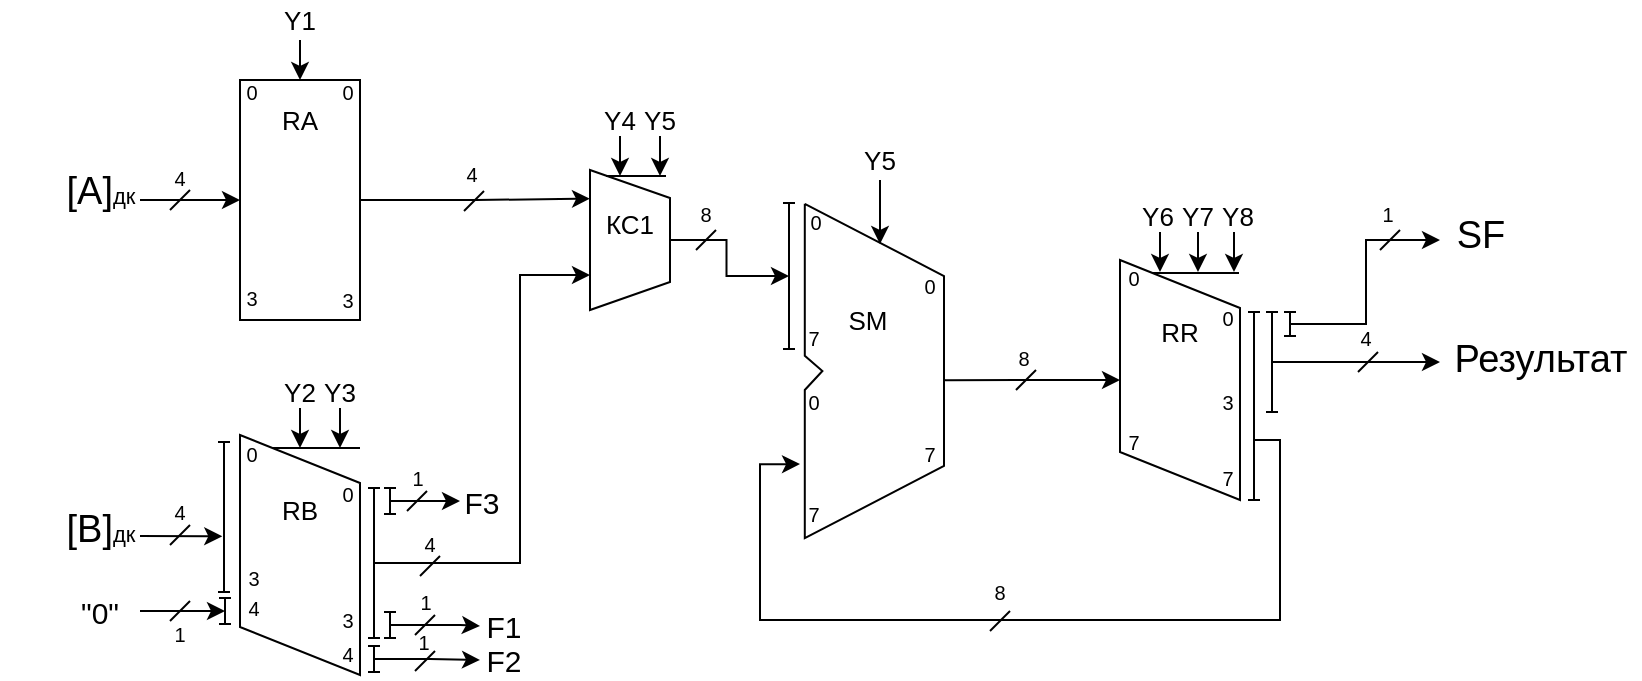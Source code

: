 <mxfile version="12.3.2" type="device" pages="1"><diagram id="UDKq7_Os_IAYumSqIr6m" name="Page-1"><mxGraphModel dx="1773" dy="627" grid="1" gridSize="10" guides="1" tooltips="1" connect="1" arrows="1" fold="1" page="1" pageScale="1" pageWidth="827" pageHeight="1169" math="0" shadow="0"><root><mxCell id="0"/><mxCell id="1" parent="0"/><mxCell id="Xvsq2ifQtPPrCGwNNeNJ-25" style="edgeStyle=orthogonalEdgeStyle;rounded=0;orthogonalLoop=1;jettySize=auto;html=1;exitX=0.5;exitY=0;exitDx=0;exitDy=0;entryX=0.204;entryY=0.971;entryDx=0;entryDy=0;entryPerimeter=0;" parent="1" edge="1"><mxGeometry relative="1" as="geometry"><mxPoint x="160" y="260" as="sourcePoint"/><mxPoint x="275" y="259.333" as="targetPoint"/><Array as="points"><mxPoint x="218" y="260"/><mxPoint x="218" y="259"/></Array></mxGeometry></mxCell><mxCell id="Xvsq2ifQtPPrCGwNNeNJ-16" style="edgeStyle=orthogonalEdgeStyle;rounded=0;orthogonalLoop=1;jettySize=auto;html=1;entryX=0.5;entryY=1;entryDx=0;entryDy=0;exitX=0.896;exitY=0.474;exitDx=0;exitDy=0;exitPerimeter=0;" parent="1" source="Xvsq2ifQtPPrCGwNNeNJ-5" target="Xvsq2ifQtPPrCGwNNeNJ-8" edge="1"><mxGeometry relative="1" as="geometry"><Array as="points"><mxPoint x="453" y="350"/></Array></mxGeometry></mxCell><mxCell id="Xvsq2ifQtPPrCGwNNeNJ-5" value="" style="shape=stencil(pZLLDsIgEEW/hj1laLRLg/ofTYpCRGgo9fH38kgTsdFISFgwczlzCVwEbBL9yBHBk7Pmwu9ycALBHhEiteBWOr9DcEB458+EBexkLD9bM+shExZ57MOElbDIV3MLdo9kAmE8wc9UNbE6/qCV1G90hzOc4Dp+U8rnt992VXhb6t7QjKdtlT0tffx/vw6Y738JhQ+TVCpF75OO3CprsZsyGxsv);fillColor=none;" parent="1" vertex="1"><mxGeometry x="380" y="260" width="80" height="190" as="geometry"/></mxCell><mxCell id="Xvsq2ifQtPPrCGwNNeNJ-6" value="" style="shape=parallelogram;perimeter=parallelogramPerimeter;whiteSpace=wrap;html=1;fillColor=none;rotation=90;" parent="1" vertex="1"><mxGeometry x="70" y="407.5" width="120" height="60" as="geometry"/></mxCell><mxCell id="Xvsq2ifQtPPrCGwNNeNJ-7" value="" style="rounded=0;whiteSpace=wrap;html=1;fillColor=none;rotation=90;" parent="1" vertex="1"><mxGeometry x="70" y="230" width="120" height="60" as="geometry"/></mxCell><mxCell id="Xvsq2ifQtPPrCGwNNeNJ-15" style="edgeStyle=orthogonalEdgeStyle;rounded=0;orthogonalLoop=1;jettySize=auto;html=1;exitX=0.369;exitY=0.5;exitDx=0;exitDy=0;entryX=0;entryY=0.695;entryDx=0;entryDy=0;entryPerimeter=0;exitPerimeter=0;" parent="1" source="Xvsq2ifQtPPrCGwNNeNJ-30" target="Xvsq2ifQtPPrCGwNNeNJ-5" edge="1"><mxGeometry relative="1" as="geometry"><Array as="points"><mxPoint x="607" y="380"/><mxPoint x="620" y="380"/><mxPoint x="620" y="470"/><mxPoint x="360" y="470"/><mxPoint x="360" y="392"/></Array></mxGeometry></mxCell><mxCell id="Xvsq2ifQtPPrCGwNNeNJ-8" value="" style="shape=parallelogram;perimeter=parallelogramPerimeter;whiteSpace=wrap;html=1;fillColor=none;rotation=90;" parent="1" vertex="1"><mxGeometry x="510" y="320" width="120" height="60" as="geometry"/></mxCell><mxCell id="Xvsq2ifQtPPrCGwNNeNJ-28" style="edgeStyle=orthogonalEdgeStyle;rounded=0;orthogonalLoop=1;jettySize=auto;html=1;exitX=0.5;exitY=0;exitDx=0;exitDy=0;entryX=0.5;entryY=0.5;entryDx=0;entryDy=0;entryPerimeter=0;" parent="1" source="Xvsq2ifQtPPrCGwNNeNJ-9" target="Xvsq2ifQtPPrCGwNNeNJ-26" edge="1"><mxGeometry relative="1" as="geometry"><Array as="points"/></mxGeometry></mxCell><mxCell id="Xvsq2ifQtPPrCGwNNeNJ-9" value="" style="shape=trapezoid;perimeter=trapezoidPerimeter;whiteSpace=wrap;html=1;fillColor=none;rotation=90;" parent="1" vertex="1"><mxGeometry x="260" y="260" width="70" height="40" as="geometry"/></mxCell><mxCell id="Xvsq2ifQtPPrCGwNNeNJ-13" value="" style="endArrow=classic;html=1;entryX=0.5;entryY=1;entryDx=0;entryDy=0;" parent="1" target="Xvsq2ifQtPPrCGwNNeNJ-7" edge="1"><mxGeometry width="50" height="50" relative="1" as="geometry"><mxPoint x="50" y="260" as="sourcePoint"/><mxPoint x="150" y="520" as="targetPoint"/><Array as="points"/></mxGeometry></mxCell><mxCell id="Xvsq2ifQtPPrCGwNNeNJ-14" value="" style="endArrow=classic;html=1;entryX=0.629;entryY=0.81;entryDx=0;entryDy=0;entryPerimeter=0;" parent="1" edge="1"><mxGeometry width="50" height="50" relative="1" as="geometry"><mxPoint x="50" y="428" as="sourcePoint"/><mxPoint x="91.14" y="428.175" as="targetPoint"/><Array as="points"/></mxGeometry></mxCell><mxCell id="Xvsq2ifQtPPrCGwNNeNJ-23" style="edgeStyle=orthogonalEdgeStyle;rounded=0;orthogonalLoop=1;jettySize=auto;html=1;exitX=0.5;exitY=0.5;exitDx=0;exitDy=0;exitPerimeter=0;entryX=0.75;entryY=1;entryDx=0;entryDy=0;" parent="1" source="Xvsq2ifQtPPrCGwNNeNJ-17" target="Xvsq2ifQtPPrCGwNNeNJ-9" edge="1"><mxGeometry relative="1" as="geometry"><mxPoint x="230.0" y="441.519" as="targetPoint"/><Array as="points"><mxPoint x="240" y="442"/><mxPoint x="240" y="298"/></Array></mxGeometry></mxCell><mxCell id="Xvsq2ifQtPPrCGwNNeNJ-17" value="" style="shape=crossbar;whiteSpace=wrap;html=1;rounded=1;fillColor=none;rotation=90;" parent="1" vertex="1"><mxGeometry x="129.5" y="438.5" width="75" height="6" as="geometry"/></mxCell><mxCell id="Xvsq2ifQtPPrCGwNNeNJ-21" style="edgeStyle=orthogonalEdgeStyle;rounded=0;orthogonalLoop=1;jettySize=auto;html=1;exitX=0.5;exitY=0.5;exitDx=0;exitDy=0;exitPerimeter=0;" parent="1" source="Xvsq2ifQtPPrCGwNNeNJ-18" edge="1"><mxGeometry relative="1" as="geometry"><mxPoint x="220" y="490" as="targetPoint"/><Array as="points"><mxPoint x="195" y="490"/></Array></mxGeometry></mxCell><mxCell id="Xvsq2ifQtPPrCGwNNeNJ-18" value="" style="shape=crossbar;whiteSpace=wrap;html=1;rounded=1;fillColor=none;rotation=90;" parent="1" vertex="1"><mxGeometry x="160.5" y="486.5" width="13" height="6" as="geometry"/></mxCell><mxCell id="Xvsq2ifQtPPrCGwNNeNJ-22" style="edgeStyle=orthogonalEdgeStyle;rounded=0;orthogonalLoop=1;jettySize=auto;html=1;exitX=0.5;exitY=0.5;exitDx=0;exitDy=0;exitPerimeter=0;" parent="1" source="Xvsq2ifQtPPrCGwNNeNJ-19" edge="1"><mxGeometry relative="1" as="geometry"><mxPoint x="220" y="473" as="targetPoint"/><Array as="points"><mxPoint x="210" y="473"/><mxPoint x="210" y="473"/></Array></mxGeometry></mxCell><mxCell id="Xvsq2ifQtPPrCGwNNeNJ-19" value="" style="shape=crossbar;whiteSpace=wrap;html=1;rounded=1;fillColor=none;rotation=90;" parent="1" vertex="1"><mxGeometry x="168.5" y="469.5" width="13" height="6" as="geometry"/></mxCell><mxCell id="Xvsq2ifQtPPrCGwNNeNJ-24" style="edgeStyle=orthogonalEdgeStyle;rounded=0;orthogonalLoop=1;jettySize=auto;html=1;exitX=0.5;exitY=0.5;exitDx=0;exitDy=0;exitPerimeter=0;" parent="1" source="Xvsq2ifQtPPrCGwNNeNJ-20" edge="1"><mxGeometry relative="1" as="geometry"><mxPoint x="210" y="410.5" as="targetPoint"/></mxGeometry></mxCell><mxCell id="Xvsq2ifQtPPrCGwNNeNJ-20" value="" style="shape=crossbar;whiteSpace=wrap;html=1;rounded=1;fillColor=none;rotation=90;" parent="1" vertex="1"><mxGeometry x="168.5" y="407.5" width="13" height="6" as="geometry"/></mxCell><mxCell id="Xvsq2ifQtPPrCGwNNeNJ-26" value="" style="shape=crossbar;whiteSpace=wrap;html=1;rounded=1;fillColor=none;rotation=90;" parent="1" vertex="1"><mxGeometry x="338" y="295" width="73" height="6" as="geometry"/></mxCell><mxCell id="Xvsq2ifQtPPrCGwNNeNJ-30" value="" style="shape=crossbar;whiteSpace=wrap;html=1;rounded=1;fillColor=none;rotation=90;" parent="1" vertex="1"><mxGeometry x="560" y="360" width="94" height="6" as="geometry"/></mxCell><mxCell id="Xvsq2ifQtPPrCGwNNeNJ-33" style="edgeStyle=orthogonalEdgeStyle;rounded=0;orthogonalLoop=1;jettySize=auto;html=1;exitX=0.5;exitY=0.5;exitDx=0;exitDy=0;exitPerimeter=0;" parent="1" source="Xvsq2ifQtPPrCGwNNeNJ-31" edge="1"><mxGeometry relative="1" as="geometry"><mxPoint x="700" y="341" as="targetPoint"/></mxGeometry></mxCell><mxCell id="Xvsq2ifQtPPrCGwNNeNJ-31" value="" style="shape=crossbar;whiteSpace=wrap;html=1;rounded=1;fillColor=none;rotation=90;" parent="1" vertex="1"><mxGeometry x="591" y="338" width="50" height="6" as="geometry"/></mxCell><mxCell id="Xvsq2ifQtPPrCGwNNeNJ-34" style="edgeStyle=orthogonalEdgeStyle;rounded=0;orthogonalLoop=1;jettySize=auto;html=1;exitX=0.5;exitY=0.5;exitDx=0;exitDy=0;exitPerimeter=0;" parent="1" source="Xvsq2ifQtPPrCGwNNeNJ-32" edge="1"><mxGeometry relative="1" as="geometry"><mxPoint x="700" y="280" as="targetPoint"/><Array as="points"><mxPoint x="663" y="322"/><mxPoint x="663" y="280"/><mxPoint x="700" y="280"/></Array></mxGeometry></mxCell><mxCell id="Xvsq2ifQtPPrCGwNNeNJ-32" value="" style="shape=crossbar;whiteSpace=wrap;html=1;rounded=1;fillColor=none;rotation=90;" parent="1" vertex="1"><mxGeometry x="619" y="319" width="12" height="6" as="geometry"/></mxCell><mxCell id="Xvsq2ifQtPPrCGwNNeNJ-35" value="" style="endArrow=none;html=1;" parent="1" edge="1"><mxGeometry width="50" height="50" relative="1" as="geometry"><mxPoint x="116.5" y="384" as="sourcePoint"/><mxPoint x="160" y="384" as="targetPoint"/></mxGeometry></mxCell><mxCell id="Xvsq2ifQtPPrCGwNNeNJ-36" value="" style="endArrow=none;html=1;" parent="1" edge="1"><mxGeometry width="50" height="50" relative="1" as="geometry"><mxPoint x="283" y="248" as="sourcePoint"/><mxPoint x="313" y="248" as="targetPoint"/></mxGeometry></mxCell><mxCell id="Xvsq2ifQtPPrCGwNNeNJ-37" value="" style="endArrow=none;html=1;" parent="1" edge="1"><mxGeometry width="50" height="50" relative="1" as="geometry"><mxPoint x="556" y="296.5" as="sourcePoint"/><mxPoint x="599.5" y="296.5" as="targetPoint"/></mxGeometry></mxCell><mxCell id="Xvsq2ifQtPPrCGwNNeNJ-39" value="" style="endArrow=classic;html=1;entryX=0;entryY=0.5;entryDx=0;entryDy=0;" parent="1" target="Xvsq2ifQtPPrCGwNNeNJ-7" edge="1"><mxGeometry width="50" height="50" relative="1" as="geometry"><mxPoint x="130" y="180" as="sourcePoint"/><mxPoint x="160" y="130" as="targetPoint"/></mxGeometry></mxCell><mxCell id="Xvsq2ifQtPPrCGwNNeNJ-40" value="" style="endArrow=classic;html=1;entryX=0;entryY=0.5;entryDx=0;entryDy=0;" parent="1" edge="1"><mxGeometry width="50" height="50" relative="1" as="geometry"><mxPoint x="290" y="228" as="sourcePoint"/><mxPoint x="290" y="248" as="targetPoint"/></mxGeometry></mxCell><mxCell id="Xvsq2ifQtPPrCGwNNeNJ-41" value="" style="endArrow=classic;html=1;entryX=0;entryY=0.5;entryDx=0;entryDy=0;" parent="1" edge="1"><mxGeometry width="50" height="50" relative="1" as="geometry"><mxPoint x="310" y="228" as="sourcePoint"/><mxPoint x="310" y="248" as="targetPoint"/></mxGeometry></mxCell><mxCell id="Xvsq2ifQtPPrCGwNNeNJ-42" value="" style="endArrow=classic;html=1;entryX=0;entryY=0.5;entryDx=0;entryDy=0;" parent="1" edge="1"><mxGeometry width="50" height="50" relative="1" as="geometry"><mxPoint x="420" y="250" as="sourcePoint"/><mxPoint x="420" y="282" as="targetPoint"/></mxGeometry></mxCell><mxCell id="Xvsq2ifQtPPrCGwNNeNJ-43" value="" style="endArrow=classic;html=1;entryX=0;entryY=0.5;entryDx=0;entryDy=0;" parent="1" edge="1"><mxGeometry width="50" height="50" relative="1" as="geometry"><mxPoint x="579" y="276" as="sourcePoint"/><mxPoint x="579" y="296" as="targetPoint"/></mxGeometry></mxCell><mxCell id="Xvsq2ifQtPPrCGwNNeNJ-44" value="" style="endArrow=classic;html=1;entryX=0;entryY=0.5;entryDx=0;entryDy=0;" parent="1" edge="1"><mxGeometry width="50" height="50" relative="1" as="geometry"><mxPoint x="597" y="276" as="sourcePoint"/><mxPoint x="597" y="296" as="targetPoint"/></mxGeometry></mxCell><mxCell id="Xvsq2ifQtPPrCGwNNeNJ-45" value="" style="endArrow=classic;html=1;entryX=0;entryY=0.5;entryDx=0;entryDy=0;" parent="1" edge="1"><mxGeometry width="50" height="50" relative="1" as="geometry"><mxPoint x="560" y="276" as="sourcePoint"/><mxPoint x="560" y="296" as="targetPoint"/></mxGeometry></mxCell><mxCell id="Xvsq2ifQtPPrCGwNNeNJ-48" value="" style="endArrow=classic;html=1;entryX=0;entryY=0.5;entryDx=0;entryDy=0;" parent="1" edge="1"><mxGeometry width="50" height="50" relative="1" as="geometry"><mxPoint x="130" y="364" as="sourcePoint"/><mxPoint x="130" y="384" as="targetPoint"/></mxGeometry></mxCell><mxCell id="Xvsq2ifQtPPrCGwNNeNJ-49" value="" style="endArrow=classic;html=1;entryX=0;entryY=0.5;entryDx=0;entryDy=0;" parent="1" edge="1"><mxGeometry width="50" height="50" relative="1" as="geometry"><mxPoint x="150" y="364" as="sourcePoint"/><mxPoint x="150" y="384" as="targetPoint"/></mxGeometry></mxCell><mxCell id="Xvsq2ifQtPPrCGwNNeNJ-50" value="" style="shape=crossbar;whiteSpace=wrap;html=1;rounded=1;fillColor=none;rotation=90;" parent="1" vertex="1"><mxGeometry x="86" y="462.5" width="13" height="6" as="geometry"/></mxCell><mxCell id="Xvsq2ifQtPPrCGwNNeNJ-51" value="" style="endArrow=classic;html=1;entryX=0.5;entryY=1;entryDx=0;entryDy=0;exitX=1;exitY=0.5;exitDx=0;exitDy=0;" parent="1" source="Xvsq2ifQtPPrCGwNNeNJ-54" edge="1"><mxGeometry width="50" height="50" relative="1" as="geometry"><mxPoint x="50" y="466" as="sourcePoint"/><mxPoint x="92.5" y="465.5" as="targetPoint"/><Array as="points"/></mxGeometry></mxCell><mxCell id="Xvsq2ifQtPPrCGwNNeNJ-52" value="[A]&lt;span style=&quot;font-size: 11px&quot;&gt;дк&lt;/span&gt;" style="text;strokeColor=none;fillColor=none;html=1;fontSize=19;fontStyle=0;verticalAlign=middle;align=center;" parent="1" vertex="1"><mxGeometry x="-20" y="236" width="100" height="40" as="geometry"/></mxCell><mxCell id="Xvsq2ifQtPPrCGwNNeNJ-53" value="[B]&lt;span style=&quot;font-size: 11px&quot;&gt;дк&lt;/span&gt;" style="text;strokeColor=none;fillColor=none;html=1;fontSize=19;fontStyle=0;verticalAlign=middle;align=center;" parent="1" vertex="1"><mxGeometry x="-20" y="404.5" width="100" height="40" as="geometry"/></mxCell><mxCell id="Xvsq2ifQtPPrCGwNNeNJ-54" value="&quot;0&quot;" style="text;html=1;strokeColor=none;fillColor=none;align=center;verticalAlign=middle;whiteSpace=wrap;rounded=0;fontSize=15;" parent="1" vertex="1"><mxGeometry x="10" y="455.5" width="40" height="20" as="geometry"/></mxCell><mxCell id="Xvsq2ifQtPPrCGwNNeNJ-55" value="F1" style="text;html=1;strokeColor=none;fillColor=none;align=center;verticalAlign=middle;whiteSpace=wrap;rounded=0;fontSize=15;" parent="1" vertex="1"><mxGeometry x="212" y="462.5" width="40" height="20" as="geometry"/></mxCell><mxCell id="Xvsq2ifQtPPrCGwNNeNJ-56" value="F2" style="text;html=1;strokeColor=none;fillColor=none;align=center;verticalAlign=middle;whiteSpace=wrap;rounded=0;fontSize=15;" parent="1" vertex="1"><mxGeometry x="212" y="479.5" width="40" height="20" as="geometry"/></mxCell><mxCell id="Xvsq2ifQtPPrCGwNNeNJ-57" value="F3" style="text;html=1;strokeColor=none;fillColor=none;align=center;verticalAlign=middle;whiteSpace=wrap;rounded=0;fontSize=15;" parent="1" vertex="1"><mxGeometry x="201" y="400.5" width="40" height="20" as="geometry"/></mxCell><mxCell id="Xvsq2ifQtPPrCGwNNeNJ-58" value="Y1" style="text;html=1;strokeColor=none;fillColor=none;align=center;verticalAlign=middle;whiteSpace=wrap;rounded=0;fontSize=13;" parent="1" vertex="1"><mxGeometry x="110" y="160" width="40" height="20" as="geometry"/></mxCell><mxCell id="Xvsq2ifQtPPrCGwNNeNJ-59" value="Y2" style="text;html=1;strokeColor=none;fillColor=none;align=center;verticalAlign=middle;whiteSpace=wrap;rounded=0;fontSize=13;" parent="1" vertex="1"><mxGeometry x="109.5" y="346" width="40" height="20" as="geometry"/></mxCell><mxCell id="Xvsq2ifQtPPrCGwNNeNJ-60" value="Y3" style="text;html=1;strokeColor=none;fillColor=none;align=center;verticalAlign=middle;whiteSpace=wrap;rounded=0;fontSize=13;" parent="1" vertex="1"><mxGeometry x="130" y="346" width="40" height="20" as="geometry"/></mxCell><mxCell id="Xvsq2ifQtPPrCGwNNeNJ-61" value="Y4" style="text;html=1;strokeColor=none;fillColor=none;align=center;verticalAlign=middle;whiteSpace=wrap;rounded=0;fontSize=13;" parent="1" vertex="1"><mxGeometry x="270" y="210" width="40" height="20" as="geometry"/></mxCell><mxCell id="Xvsq2ifQtPPrCGwNNeNJ-62" value="Y5" style="text;html=1;strokeColor=none;fillColor=none;align=center;verticalAlign=middle;whiteSpace=wrap;rounded=0;fontSize=13;" parent="1" vertex="1"><mxGeometry x="290" y="210" width="40" height="20" as="geometry"/></mxCell><mxCell id="Xvsq2ifQtPPrCGwNNeNJ-63" value="Y5" style="text;html=1;strokeColor=none;fillColor=none;align=center;verticalAlign=middle;whiteSpace=wrap;rounded=0;fontSize=13;" parent="1" vertex="1"><mxGeometry x="400" y="230" width="40" height="20" as="geometry"/></mxCell><mxCell id="Xvsq2ifQtPPrCGwNNeNJ-64" value="Y6" style="text;html=1;strokeColor=none;fillColor=none;align=center;verticalAlign=middle;whiteSpace=wrap;rounded=0;fontSize=13;" parent="1" vertex="1"><mxGeometry x="539" y="258" width="40" height="20" as="geometry"/></mxCell><mxCell id="Xvsq2ifQtPPrCGwNNeNJ-65" value="Y7" style="text;html=1;strokeColor=none;fillColor=none;align=center;verticalAlign=middle;whiteSpace=wrap;rounded=0;fontSize=13;" parent="1" vertex="1"><mxGeometry x="559" y="258" width="40" height="20" as="geometry"/></mxCell><mxCell id="Xvsq2ifQtPPrCGwNNeNJ-66" value="Y8" style="text;html=1;strokeColor=none;fillColor=none;align=center;verticalAlign=middle;whiteSpace=wrap;rounded=0;fontSize=13;" parent="1" vertex="1"><mxGeometry x="579" y="258" width="40" height="20" as="geometry"/></mxCell><mxCell id="Xvsq2ifQtPPrCGwNNeNJ-67" value="" style="endArrow=none;html=1;fontSize=13;" parent="1" edge="1"><mxGeometry width="50" height="50" relative="1" as="geometry"><mxPoint x="475" y="475.5" as="sourcePoint"/><mxPoint x="485" y="465.5" as="targetPoint"/></mxGeometry></mxCell><mxCell id="Xvsq2ifQtPPrCGwNNeNJ-68" value="" style="endArrow=none;html=1;fontSize=13;" parent="1" edge="1"><mxGeometry width="50" height="50" relative="1" as="geometry"><mxPoint x="488" y="355" as="sourcePoint"/><mxPoint x="498" y="345" as="targetPoint"/></mxGeometry></mxCell><mxCell id="Xvsq2ifQtPPrCGwNNeNJ-69" value="" style="endArrow=none;html=1;fontSize=13;" parent="1" edge="1"><mxGeometry width="50" height="50" relative="1" as="geometry"><mxPoint x="190" y="448" as="sourcePoint"/><mxPoint x="200" y="438" as="targetPoint"/></mxGeometry></mxCell><mxCell id="Xvsq2ifQtPPrCGwNNeNJ-70" value="" style="endArrow=none;html=1;fontSize=13;" parent="1" edge="1"><mxGeometry width="50" height="50" relative="1" as="geometry"><mxPoint x="183.5" y="415.5" as="sourcePoint"/><mxPoint x="193.5" y="405.5" as="targetPoint"/></mxGeometry></mxCell><mxCell id="Xvsq2ifQtPPrCGwNNeNJ-71" value="" style="endArrow=none;html=1;fontSize=13;" parent="1" edge="1"><mxGeometry width="50" height="50" relative="1" as="geometry"><mxPoint x="187.5" y="477.5" as="sourcePoint"/><mxPoint x="197.5" y="467.5" as="targetPoint"/></mxGeometry></mxCell><mxCell id="Xvsq2ifQtPPrCGwNNeNJ-72" value="" style="endArrow=none;html=1;fontSize=13;" parent="1" edge="1"><mxGeometry width="50" height="50" relative="1" as="geometry"><mxPoint x="187.5" y="495.5" as="sourcePoint"/><mxPoint x="197.5" y="485.5" as="targetPoint"/></mxGeometry></mxCell><mxCell id="Xvsq2ifQtPPrCGwNNeNJ-73" value="" style="endArrow=none;html=1;fontSize=13;" parent="1" edge="1"><mxGeometry width="50" height="50" relative="1" as="geometry"><mxPoint x="212" y="265.5" as="sourcePoint"/><mxPoint x="222" y="255.5" as="targetPoint"/></mxGeometry></mxCell><mxCell id="Xvsq2ifQtPPrCGwNNeNJ-75" value="" style="endArrow=none;html=1;fontSize=13;" parent="1" edge="1"><mxGeometry width="50" height="50" relative="1" as="geometry"><mxPoint x="328" y="285" as="sourcePoint"/><mxPoint x="338" y="275" as="targetPoint"/></mxGeometry></mxCell><mxCell id="Xvsq2ifQtPPrCGwNNeNJ-76" value="" style="endArrow=none;html=1;fontSize=13;" parent="1" edge="1"><mxGeometry width="50" height="50" relative="1" as="geometry"><mxPoint x="670" y="285" as="sourcePoint"/><mxPoint x="680" y="275" as="targetPoint"/></mxGeometry></mxCell><mxCell id="Xvsq2ifQtPPrCGwNNeNJ-77" value="" style="endArrow=none;html=1;fontSize=13;" parent="1" edge="1"><mxGeometry width="50" height="50" relative="1" as="geometry"><mxPoint x="659" y="346" as="sourcePoint"/><mxPoint x="669" y="336" as="targetPoint"/></mxGeometry></mxCell><mxCell id="Xvsq2ifQtPPrCGwNNeNJ-78" value="" style="endArrow=none;html=1;fontSize=13;" parent="1" edge="1"><mxGeometry width="50" height="50" relative="1" as="geometry"><mxPoint x="65" y="432.5" as="sourcePoint"/><mxPoint x="75" y="422.5" as="targetPoint"/></mxGeometry></mxCell><mxCell id="Xvsq2ifQtPPrCGwNNeNJ-79" value="" style="endArrow=none;html=1;fontSize=13;" parent="1" edge="1"><mxGeometry width="50" height="50" relative="1" as="geometry"><mxPoint x="65" y="470.5" as="sourcePoint"/><mxPoint x="75" y="460.5" as="targetPoint"/></mxGeometry></mxCell><mxCell id="Xvsq2ifQtPPrCGwNNeNJ-80" value="" style="endArrow=none;html=1;fontSize=13;" parent="1" edge="1"><mxGeometry width="50" height="50" relative="1" as="geometry"><mxPoint x="65" y="265" as="sourcePoint"/><mxPoint x="75" y="255" as="targetPoint"/></mxGeometry></mxCell><mxCell id="Xvsq2ifQtPPrCGwNNeNJ-82" value="Результат" style="text;strokeColor=none;fillColor=none;html=1;fontSize=19;fontStyle=0;verticalAlign=middle;align=center;" parent="1" vertex="1"><mxGeometry x="700" y="320" width="100" height="40" as="geometry"/></mxCell><mxCell id="Xvsq2ifQtPPrCGwNNeNJ-83" value="SF" style="text;strokeColor=none;fillColor=none;html=1;fontSize=19;fontStyle=0;verticalAlign=middle;align=center;" parent="1" vertex="1"><mxGeometry x="670" y="258" width="100" height="40" as="geometry"/></mxCell><mxCell id="Xvsq2ifQtPPrCGwNNeNJ-84" value="RB" style="text;html=1;strokeColor=none;fillColor=none;align=center;verticalAlign=middle;whiteSpace=wrap;rounded=0;fontSize=13;" parent="1" vertex="1"><mxGeometry x="110" y="404.5" width="40" height="20" as="geometry"/></mxCell><mxCell id="Xvsq2ifQtPPrCGwNNeNJ-85" value="RA" style="text;html=1;strokeColor=none;fillColor=none;align=center;verticalAlign=middle;whiteSpace=wrap;rounded=0;fontSize=13;" parent="1" vertex="1"><mxGeometry x="109.5" y="210" width="40" height="20" as="geometry"/></mxCell><mxCell id="Xvsq2ifQtPPrCGwNNeNJ-86" value="КС1" style="text;html=1;strokeColor=none;fillColor=none;align=center;verticalAlign=middle;whiteSpace=wrap;rounded=0;fontSize=13;" parent="1" vertex="1"><mxGeometry x="275" y="262" width="40" height="20" as="geometry"/></mxCell><mxCell id="Xvsq2ifQtPPrCGwNNeNJ-87" value="SM" style="text;html=1;strokeColor=none;fillColor=none;align=center;verticalAlign=middle;whiteSpace=wrap;rounded=0;fontSize=13;" parent="1" vertex="1"><mxGeometry x="393.5" y="310" width="40" height="20" as="geometry"/></mxCell><mxCell id="Xvsq2ifQtPPrCGwNNeNJ-88" value="RR" style="text;html=1;strokeColor=none;fillColor=none;align=center;verticalAlign=middle;whiteSpace=wrap;rounded=0;fontSize=13;" parent="1" vertex="1"><mxGeometry x="550" y="316" width="40" height="20" as="geometry"/></mxCell><mxCell id="Xvsq2ifQtPPrCGwNNeNJ-89" value="&lt;font style=&quot;font-size: 10px&quot;&gt;0&lt;/font&gt;" style="text;html=1;strokeColor=none;fillColor=none;align=center;verticalAlign=middle;whiteSpace=wrap;rounded=0;fontSize=13;" parent="1" vertex="1"><mxGeometry x="86" y="195" width="40" height="20" as="geometry"/></mxCell><mxCell id="Xvsq2ifQtPPrCGwNNeNJ-90" value="&lt;font style=&quot;font-size: 10px&quot;&gt;3&lt;/font&gt;" style="text;html=1;strokeColor=none;fillColor=none;align=center;verticalAlign=middle;whiteSpace=wrap;rounded=0;fontSize=13;" parent="1" vertex="1"><mxGeometry x="86" y="298" width="40" height="20" as="geometry"/></mxCell><mxCell id="Xvsq2ifQtPPrCGwNNeNJ-91" value="&lt;font style=&quot;font-size: 10px&quot;&gt;3&lt;/font&gt;" style="text;html=1;strokeColor=none;fillColor=none;align=center;verticalAlign=middle;whiteSpace=wrap;rounded=0;fontSize=13;" parent="1" vertex="1"><mxGeometry x="134" y="299" width="40" height="20" as="geometry"/></mxCell><mxCell id="Xvsq2ifQtPPrCGwNNeNJ-92" value="&lt;font style=&quot;font-size: 10px&quot;&gt;0&lt;/font&gt;" style="text;html=1;strokeColor=none;fillColor=none;align=center;verticalAlign=middle;whiteSpace=wrap;rounded=0;fontSize=13;" parent="1" vertex="1"><mxGeometry x="133.5" y="195" width="40" height="20" as="geometry"/></mxCell><mxCell id="Xvsq2ifQtPPrCGwNNeNJ-93" value="&lt;font style=&quot;font-size: 10px&quot;&gt;0&lt;/font&gt;" style="text;html=1;strokeColor=none;fillColor=none;align=center;verticalAlign=middle;whiteSpace=wrap;rounded=0;fontSize=13;" parent="1" vertex="1"><mxGeometry x="86" y="375.5" width="40" height="20" as="geometry"/></mxCell><mxCell id="Xvsq2ifQtPPrCGwNNeNJ-94" value="&lt;font style=&quot;font-size: 10px&quot;&gt;0&lt;/font&gt;" style="text;html=1;strokeColor=none;fillColor=none;align=center;verticalAlign=middle;whiteSpace=wrap;rounded=0;fontSize=13;" parent="1" vertex="1"><mxGeometry x="133.5" y="395.5" width="40" height="20" as="geometry"/></mxCell><mxCell id="Xvsq2ifQtPPrCGwNNeNJ-95" value="&lt;font style=&quot;font-size: 10px&quot;&gt;3&lt;/font&gt;" style="text;html=1;strokeColor=none;fillColor=none;align=center;verticalAlign=middle;whiteSpace=wrap;rounded=0;fontSize=13;" parent="1" vertex="1"><mxGeometry x="87" y="438" width="40" height="20" as="geometry"/></mxCell><mxCell id="Xvsq2ifQtPPrCGwNNeNJ-96" value="&lt;font style=&quot;font-size: 10px&quot;&gt;4&lt;/font&gt;" style="text;html=1;strokeColor=none;fillColor=none;align=center;verticalAlign=middle;whiteSpace=wrap;rounded=0;fontSize=13;" parent="1" vertex="1"><mxGeometry x="87" y="452.5" width="40" height="20" as="geometry"/></mxCell><mxCell id="Xvsq2ifQtPPrCGwNNeNJ-97" value="" style="shape=crossbar;whiteSpace=wrap;html=1;rounded=1;fillColor=none;rotation=90;" parent="1" vertex="1"><mxGeometry x="54.5" y="415.5" width="75" height="6" as="geometry"/></mxCell><mxCell id="Xvsq2ifQtPPrCGwNNeNJ-98" value="&lt;font style=&quot;font-size: 10px&quot;&gt;3&lt;/font&gt;" style="text;html=1;strokeColor=none;fillColor=none;align=center;verticalAlign=middle;whiteSpace=wrap;rounded=0;fontSize=13;" parent="1" vertex="1"><mxGeometry x="133.5" y="458.5" width="40" height="20" as="geometry"/></mxCell><mxCell id="Xvsq2ifQtPPrCGwNNeNJ-99" value="&lt;font style=&quot;font-size: 10px&quot;&gt;4&lt;/font&gt;" style="text;html=1;strokeColor=none;fillColor=none;align=center;verticalAlign=middle;whiteSpace=wrap;rounded=0;fontSize=13;" parent="1" vertex="1"><mxGeometry x="133.5" y="475.5" width="40" height="20" as="geometry"/></mxCell><mxCell id="Xvsq2ifQtPPrCGwNNeNJ-100" value="&lt;font style=&quot;font-size: 10px&quot;&gt;0&lt;/font&gt;" style="text;html=1;strokeColor=none;fillColor=none;align=center;verticalAlign=middle;whiteSpace=wrap;rounded=0;fontSize=13;" parent="1" vertex="1"><mxGeometry x="368" y="260" width="40" height="20" as="geometry"/></mxCell><mxCell id="Xvsq2ifQtPPrCGwNNeNJ-103" value="&lt;font style=&quot;font-size: 10px&quot;&gt;7&lt;/font&gt;" style="text;html=1;strokeColor=none;fillColor=none;align=center;verticalAlign=middle;whiteSpace=wrap;rounded=0;fontSize=13;" parent="1" vertex="1"><mxGeometry x="367" y="318" width="40" height="20" as="geometry"/></mxCell><mxCell id="Xvsq2ifQtPPrCGwNNeNJ-104" value="&lt;font style=&quot;font-size: 10px&quot;&gt;0&lt;/font&gt;" style="text;html=1;strokeColor=none;fillColor=none;align=center;verticalAlign=middle;whiteSpace=wrap;rounded=0;fontSize=13;" parent="1" vertex="1"><mxGeometry x="367" y="350" width="40" height="20" as="geometry"/></mxCell><mxCell id="Xvsq2ifQtPPrCGwNNeNJ-105" value="&lt;font style=&quot;font-size: 10px&quot;&gt;7&lt;/font&gt;" style="text;html=1;strokeColor=none;fillColor=none;align=center;verticalAlign=middle;whiteSpace=wrap;rounded=0;fontSize=13;" parent="1" vertex="1"><mxGeometry x="367" y="405.5" width="40" height="20" as="geometry"/></mxCell><mxCell id="Xvsq2ifQtPPrCGwNNeNJ-106" value="&lt;font style=&quot;font-size: 10px&quot;&gt;0&lt;/font&gt;" style="text;html=1;strokeColor=none;fillColor=none;align=center;verticalAlign=middle;whiteSpace=wrap;rounded=0;fontSize=13;" parent="1" vertex="1"><mxGeometry x="425" y="292" width="40" height="20" as="geometry"/></mxCell><mxCell id="Xvsq2ifQtPPrCGwNNeNJ-107" value="&lt;font style=&quot;font-size: 10px&quot;&gt;7&lt;/font&gt;" style="text;html=1;strokeColor=none;fillColor=none;align=center;verticalAlign=middle;whiteSpace=wrap;rounded=0;fontSize=13;" parent="1" vertex="1"><mxGeometry x="425" y="375.5" width="40" height="20" as="geometry"/></mxCell><mxCell id="Xvsq2ifQtPPrCGwNNeNJ-108" value="&lt;font style=&quot;font-size: 10px&quot;&gt;0&lt;/font&gt;" style="text;html=1;strokeColor=none;fillColor=none;align=center;verticalAlign=middle;whiteSpace=wrap;rounded=0;fontSize=13;" parent="1" vertex="1"><mxGeometry x="527" y="288" width="40" height="20" as="geometry"/></mxCell><mxCell id="Xvsq2ifQtPPrCGwNNeNJ-109" value="&lt;font style=&quot;font-size: 10px&quot;&gt;7&lt;/font&gt;" style="text;html=1;strokeColor=none;fillColor=none;align=center;verticalAlign=middle;whiteSpace=wrap;rounded=0;fontSize=13;" parent="1" vertex="1"><mxGeometry x="527" y="369.5" width="40" height="20" as="geometry"/></mxCell><mxCell id="Xvsq2ifQtPPrCGwNNeNJ-110" value="&lt;font style=&quot;font-size: 10px&quot;&gt;0&lt;/font&gt;" style="text;html=1;strokeColor=none;fillColor=none;align=center;verticalAlign=middle;whiteSpace=wrap;rounded=0;fontSize=13;" parent="1" vertex="1"><mxGeometry x="574" y="308" width="40" height="20" as="geometry"/></mxCell><mxCell id="Xvsq2ifQtPPrCGwNNeNJ-111" value="&lt;font style=&quot;font-size: 10px&quot;&gt;3&lt;/font&gt;" style="text;html=1;strokeColor=none;fillColor=none;align=center;verticalAlign=middle;whiteSpace=wrap;rounded=0;fontSize=13;" parent="1" vertex="1"><mxGeometry x="574" y="350" width="40" height="20" as="geometry"/></mxCell><mxCell id="Xvsq2ifQtPPrCGwNNeNJ-112" value="&lt;font style=&quot;font-size: 10px&quot;&gt;7&lt;/font&gt;" style="text;html=1;strokeColor=none;fillColor=none;align=center;verticalAlign=middle;whiteSpace=wrap;rounded=0;fontSize=13;" parent="1" vertex="1"><mxGeometry x="574" y="387.5" width="40" height="20" as="geometry"/></mxCell><mxCell id="Xvsq2ifQtPPrCGwNNeNJ-113" value="&lt;font style=&quot;font-size: 10px&quot;&gt;4&lt;/font&gt;" style="text;html=1;strokeColor=none;fillColor=none;align=center;verticalAlign=middle;whiteSpace=wrap;rounded=0;fontSize=13;" parent="1" vertex="1"><mxGeometry x="643" y="318" width="40" height="20" as="geometry"/></mxCell><mxCell id="Xvsq2ifQtPPrCGwNNeNJ-114" value="&lt;font style=&quot;font-size: 10px&quot;&gt;1&lt;/font&gt;" style="text;html=1;strokeColor=none;fillColor=none;align=center;verticalAlign=middle;whiteSpace=wrap;rounded=0;fontSize=13;" parent="1" vertex="1"><mxGeometry x="654" y="256" width="40" height="20" as="geometry"/></mxCell><mxCell id="Xvsq2ifQtPPrCGwNNeNJ-115" value="&lt;font style=&quot;font-size: 10px&quot;&gt;8&lt;/font&gt;" style="text;html=1;strokeColor=none;fillColor=none;align=center;verticalAlign=middle;whiteSpace=wrap;rounded=0;fontSize=13;" parent="1" vertex="1"><mxGeometry x="471.5" y="328" width="40" height="20" as="geometry"/></mxCell><mxCell id="Xvsq2ifQtPPrCGwNNeNJ-116" value="&lt;font style=&quot;font-size: 10px&quot;&gt;8&lt;/font&gt;" style="text;html=1;strokeColor=none;fillColor=none;align=center;verticalAlign=middle;whiteSpace=wrap;rounded=0;fontSize=13;" parent="1" vertex="1"><mxGeometry x="460" y="444.5" width="40" height="20" as="geometry"/></mxCell><mxCell id="Xvsq2ifQtPPrCGwNNeNJ-117" value="&lt;font style=&quot;font-size: 10px&quot;&gt;8&lt;/font&gt;" style="text;html=1;strokeColor=none;fillColor=none;align=center;verticalAlign=middle;whiteSpace=wrap;rounded=0;fontSize=13;" parent="1" vertex="1"><mxGeometry x="313" y="256" width="40" height="20" as="geometry"/></mxCell><mxCell id="Xvsq2ifQtPPrCGwNNeNJ-120" value="&lt;font style=&quot;font-size: 10px&quot;&gt;4&lt;/font&gt;" style="text;html=1;strokeColor=none;fillColor=none;align=center;verticalAlign=middle;whiteSpace=wrap;rounded=0;fontSize=13;" parent="1" vertex="1"><mxGeometry x="196" y="236" width="40" height="20" as="geometry"/></mxCell><mxCell id="Xvsq2ifQtPPrCGwNNeNJ-121" value="&lt;font style=&quot;font-size: 10px&quot;&gt;4&lt;/font&gt;" style="text;html=1;strokeColor=none;fillColor=none;align=center;verticalAlign=middle;whiteSpace=wrap;rounded=0;fontSize=13;" parent="1" vertex="1"><mxGeometry x="175" y="420.5" width="40" height="20" as="geometry"/></mxCell><mxCell id="Xvsq2ifQtPPrCGwNNeNJ-122" value="&lt;font style=&quot;font-size: 10px&quot;&gt;1&lt;/font&gt;" style="text;html=1;strokeColor=none;fillColor=none;align=center;verticalAlign=middle;whiteSpace=wrap;rounded=0;fontSize=13;" parent="1" vertex="1"><mxGeometry x="168.5" y="387.5" width="40" height="20" as="geometry"/></mxCell><mxCell id="Xvsq2ifQtPPrCGwNNeNJ-123" value="&lt;font style=&quot;font-size: 10px&quot;&gt;1&lt;/font&gt;" style="text;html=1;strokeColor=none;fillColor=none;align=center;verticalAlign=middle;whiteSpace=wrap;rounded=0;fontSize=13;" parent="1" vertex="1"><mxGeometry x="173" y="450" width="40" height="20" as="geometry"/></mxCell><mxCell id="Xvsq2ifQtPPrCGwNNeNJ-124" value="&lt;font style=&quot;font-size: 10px&quot;&gt;1&lt;/font&gt;" style="text;html=1;strokeColor=none;fillColor=none;align=center;verticalAlign=middle;whiteSpace=wrap;rounded=0;fontSize=13;" parent="1" vertex="1"><mxGeometry x="172" y="469.5" width="40" height="20" as="geometry"/></mxCell><mxCell id="Xvsq2ifQtPPrCGwNNeNJ-125" value="&lt;font style=&quot;font-size: 10px&quot;&gt;1&lt;/font&gt;" style="text;html=1;strokeColor=none;fillColor=none;align=center;verticalAlign=middle;whiteSpace=wrap;rounded=0;fontSize=13;" parent="1" vertex="1"><mxGeometry x="50" y="465.5" width="40" height="20" as="geometry"/></mxCell><mxCell id="Xvsq2ifQtPPrCGwNNeNJ-126" value="&lt;font style=&quot;font-size: 10px&quot;&gt;4&lt;/font&gt;" style="text;html=1;strokeColor=none;fillColor=none;align=center;verticalAlign=middle;whiteSpace=wrap;rounded=0;fontSize=13;" parent="1" vertex="1"><mxGeometry x="50" y="404.5" width="40" height="20" as="geometry"/></mxCell><mxCell id="Xvsq2ifQtPPrCGwNNeNJ-127" value="&lt;font style=&quot;font-size: 10px&quot;&gt;4&lt;/font&gt;" style="text;html=1;strokeColor=none;fillColor=none;align=center;verticalAlign=middle;whiteSpace=wrap;rounded=0;fontSize=13;" parent="1" vertex="1"><mxGeometry x="50" y="238" width="40" height="20" as="geometry"/></mxCell></root></mxGraphModel></diagram></mxfile>